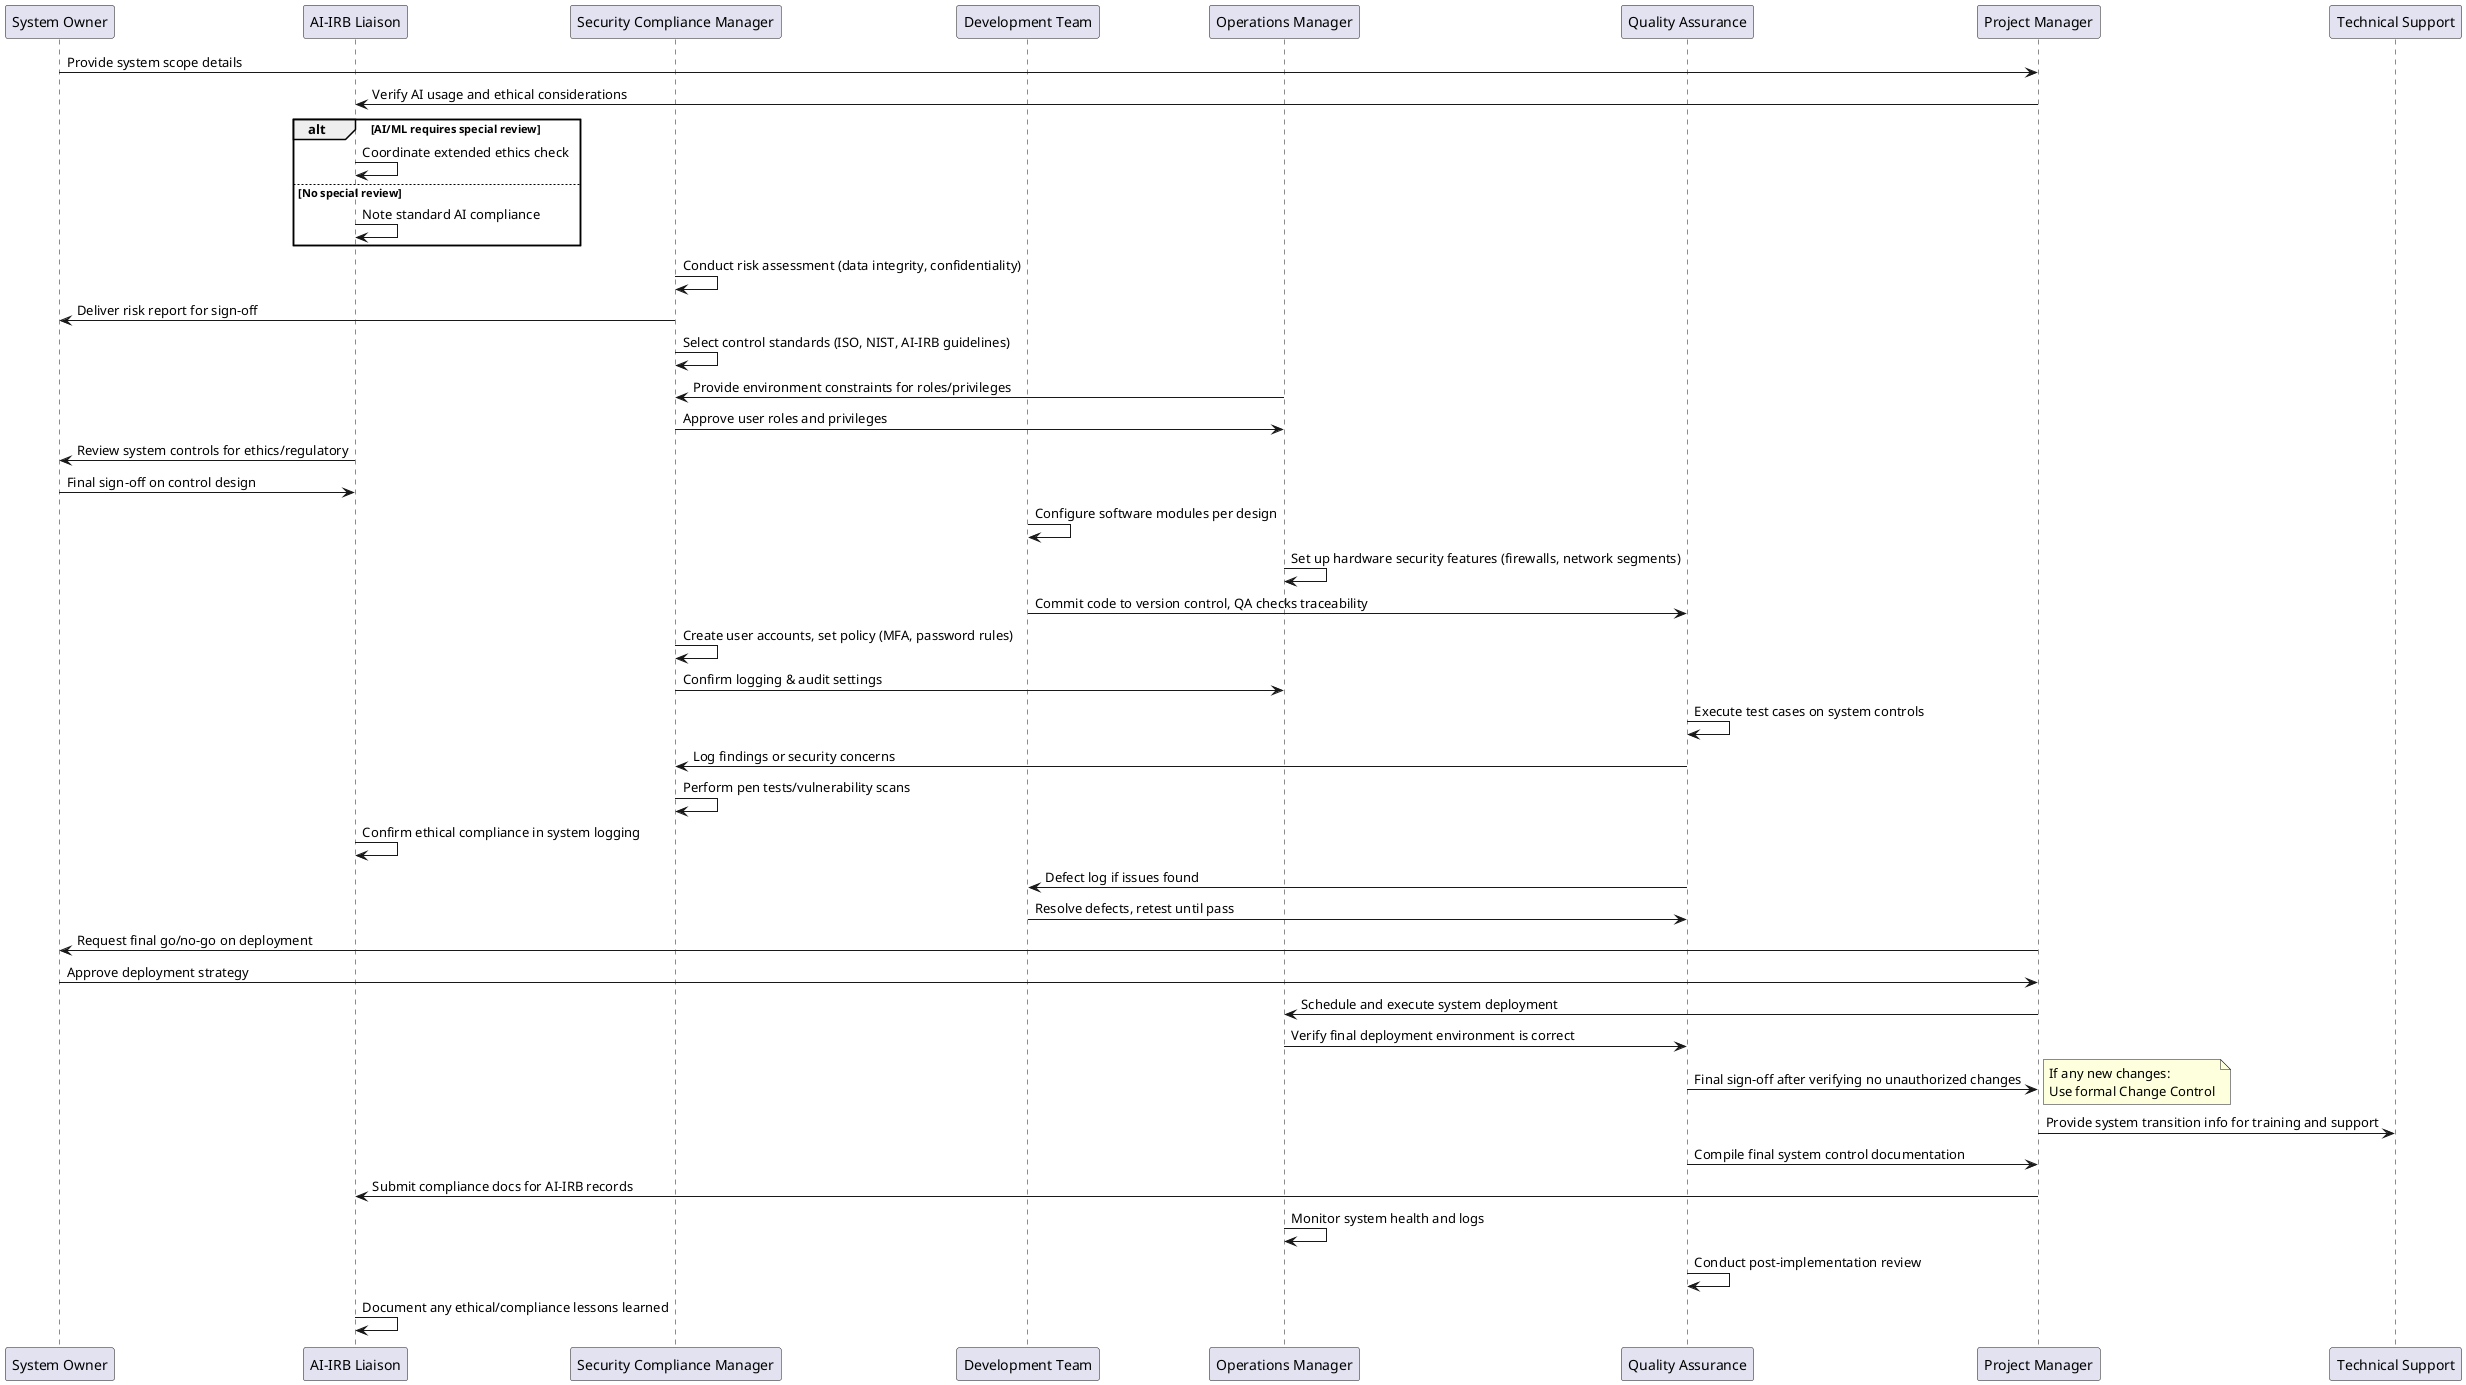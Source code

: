 @startuml

' Define Participants
participant "System Owner" as SOWN
participant "AI-IRB Liaison" as IRB
participant "Security Compliance Manager" as SCM
participant "Development Team" as DEV
participant "Operations Manager" as OM
participant "Quality Assurance" as QA
participant "Project Manager" as PM
participant "Technical Support" as TS

' 1) Planning and Assessment
SOWN -> PM: Provide system scope details
PM -> IRB: Verify AI usage and ethical considerations
alt AI/ML requires special review
  IRB -> IRB: Coordinate extended ethics check
else No special review
  IRB -> IRB: Note standard AI compliance
end
SCM -> SCM: Conduct risk assessment (data integrity, confidentiality)
SCM -> SOWN: Deliver risk report for sign-off

' 2) Control Framework and Design
SCM -> SCM: Select control standards (ISO, NIST, AI-IRB guidelines)
OM -> SCM: Provide environment constraints for roles/privileges
SCM -> OM: Approve user roles and privileges
IRB -> SOWN: Review system controls for ethics/regulatory
SOWN -> IRB: Final sign-off on control design

' 3) Implementation of Controls
DEV -> DEV: Configure software modules per design
OM -> OM: Set up hardware security features (firewalls, network segments)
DEV -> QA: Commit code to version control, QA checks traceability
SCM -> SCM: Create user accounts, set policy (MFA, password rules)
SCM -> OM: Confirm logging & audit settings

' 4) Validation, Testing, and Monitoring
QA -> QA: Execute test cases on system controls
QA -> SCM: Log findings or security concerns
SCM -> SCM: Perform pen tests/vulnerability scans
IRB -> IRB: Confirm ethical compliance in system logging
QA -> DEV: Defect log if issues found
DEV -> QA: Resolve defects, retest until pass

' 5) Deployment and Change Control
PM -> SOWN: Request final go/no-go on deployment
SOWN -> PM: Approve deployment strategy
PM -> OM: Schedule and execute system deployment
OM -> QA: Verify final deployment environment is correct
QA -> PM: Final sign-off after verifying no unauthorized changes
note right
  If any new changes:
  Use formal Change Control
end note
PM -> TS: Provide system transition info for training and support

' 6) Documentation and Post-Implementation
QA -> PM: Compile final system control documentation
PM -> IRB: Submit compliance docs for AI-IRB records
OM -> OM: Monitor system health and logs
QA -> QA: Conduct post-implementation review
IRB -> IRB: Document any ethical/compliance lessons learned

@enduml
